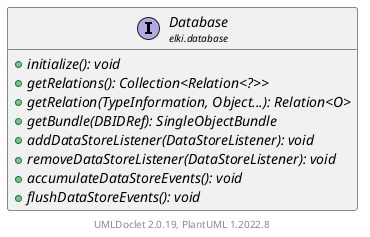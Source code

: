 @startuml
    remove .*\.(Instance|Par|Parameterizer|Factory)$
    set namespaceSeparator none
    hide empty fields
    hide empty methods

    interface "<size:14>Database\n<size:10>elki.database" as elki.database.Database [[Database.html]] {
        {abstract} +initialize(): void
        {abstract} +getRelations(): Collection<Relation<?>>
        {abstract} +getRelation(TypeInformation, Object...): Relation<O>
        {abstract} +getBundle(DBIDRef): SingleObjectBundle
        {abstract} +addDataStoreListener(DataStoreListener): void
        {abstract} +removeDataStoreListener(DataStoreListener): void
        {abstract} +accumulateDataStoreEvents(): void
        {abstract} +flushDataStoreEvents(): void
    }

    center footer UMLDoclet 2.0.19, PlantUML 1.2022.8
@enduml
